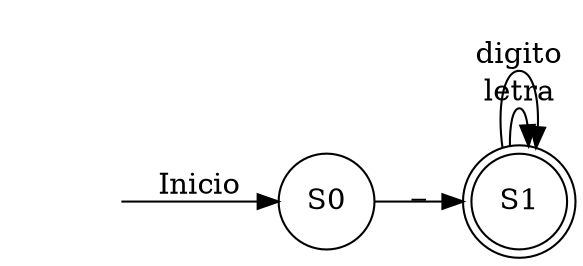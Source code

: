 digraph afd {
rankdir=LR;
"S0"[shape=circle,label="S0"]
"S1"[shape=circle,label="S1"]
"S1"[shape=doublecircle,label="S1"]
"S0"->"S1"[label="_"]
"S1"->"S1"[label="letra"]
"S1"->"S1"[label="digito"]
vacio[shape=none, style=invisible]
vacio -> S0[label="Inicio"]
}